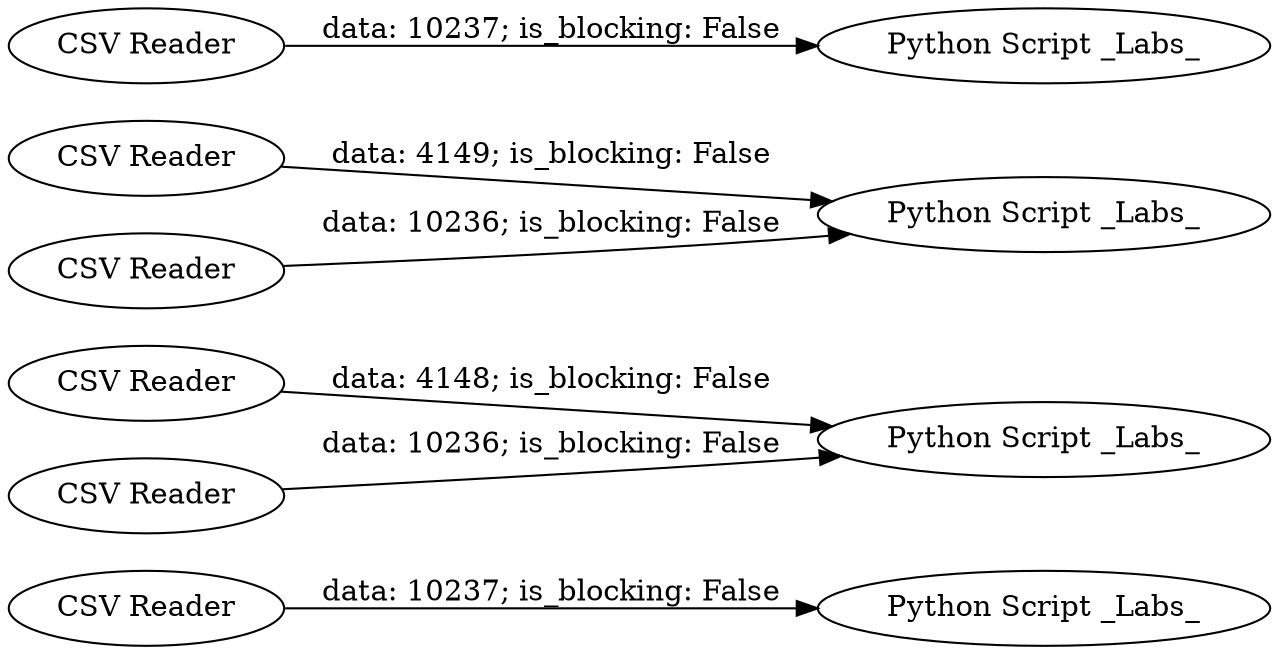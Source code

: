 digraph {
	"-9145030089431942538_2" [label="Python Script _Labs_"]
	"-9145030089431942538_9" [label="CSV Reader"]
	"-9145030089431942538_5" [label="Python Script _Labs_"]
	"-9145030089431942538_10" [label="Python Script _Labs_"]
	"-9145030089431942538_8" [label="CSV Reader"]
	"-9145030089431942538_7" [label="Python Script _Labs_"]
	"-9145030089431942538_1" [label="CSV Reader"]
	"-9145030089431942538_4" [label="CSV Reader"]
	"-9145030089431942538_3" [label="CSV Reader"]
	"-9145030089431942538_6" [label="CSV Reader"]
	"-9145030089431942538_8" -> "-9145030089431942538_10" [label="data: 10236; is_blocking: False"]
	"-9145030089431942538_4" -> "-9145030089431942538_5" [label="data: 4149; is_blocking: False"]
	"-9145030089431942538_9" -> "-9145030089431942538_10" [label="data: 4148; is_blocking: False"]
	"-9145030089431942538_6" -> "-9145030089431942538_7" [label="data: 10237; is_blocking: False"]
	"-9145030089431942538_1" -> "-9145030089431942538_2" [label="data: 10237; is_blocking: False"]
	"-9145030089431942538_3" -> "-9145030089431942538_5" [label="data: 10236; is_blocking: False"]
	rankdir=LR
}
